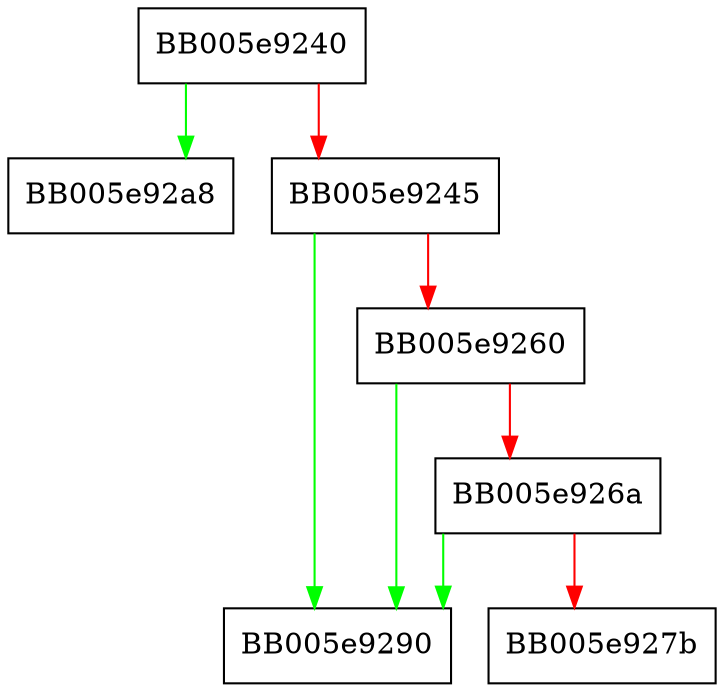 digraph ossl_lib_ctx_is_default {
  node [shape="box"];
  graph [splines=ortho];
  BB005e9240 -> BB005e92a8 [color="green"];
  BB005e9240 -> BB005e9245 [color="red"];
  BB005e9245 -> BB005e9290 [color="green"];
  BB005e9245 -> BB005e9260 [color="red"];
  BB005e9260 -> BB005e9290 [color="green"];
  BB005e9260 -> BB005e926a [color="red"];
  BB005e926a -> BB005e9290 [color="green"];
  BB005e926a -> BB005e927b [color="red"];
}